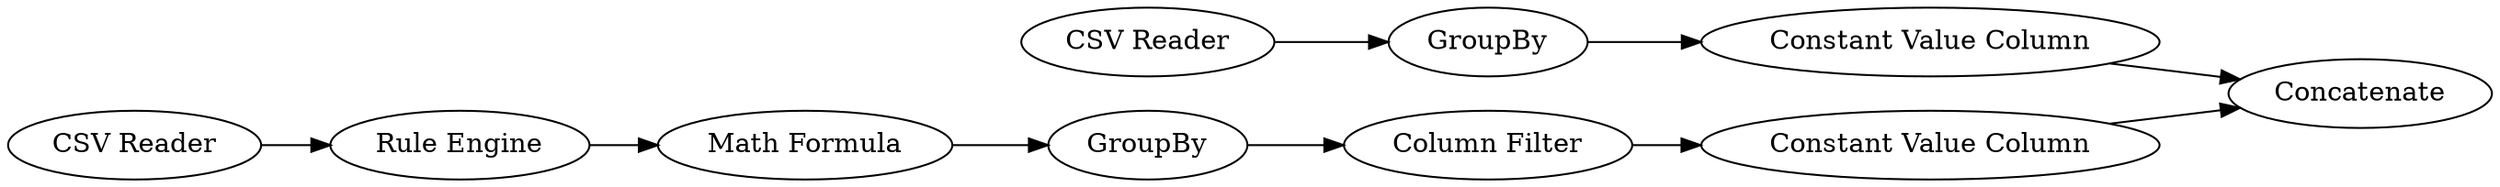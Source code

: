 digraph {
	9 -> 7
	12 -> 13
	7 -> 8
	8 -> 10
	1 -> 12
	13 -> 16
	11 -> 16
	6 -> 9
	10 -> 11
	16 [label=Concatenate]
	13 [label="Constant Value Column"]
	1 [label="CSV Reader"]
	7 [label="Math Formula"]
	9 [label="Rule Engine"]
	11 [label="Constant Value Column"]
	10 [label="Column Filter"]
	6 [label="CSV Reader"]
	8 [label=GroupBy]
	12 [label=GroupBy]
	rankdir=LR
}

